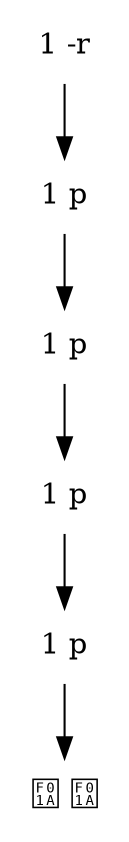 digraph G {
node[shape = none]
1[label="1 -r"];
11[label="1 p"];
111[label="1 p"];
1111[label="1 p"];
11111[label="1 p"];
111111[label=" "];
1 -> 11;
11 -> 111;
111 -> 1111;
1111 -> 11111;
11111 -> 111111;
}